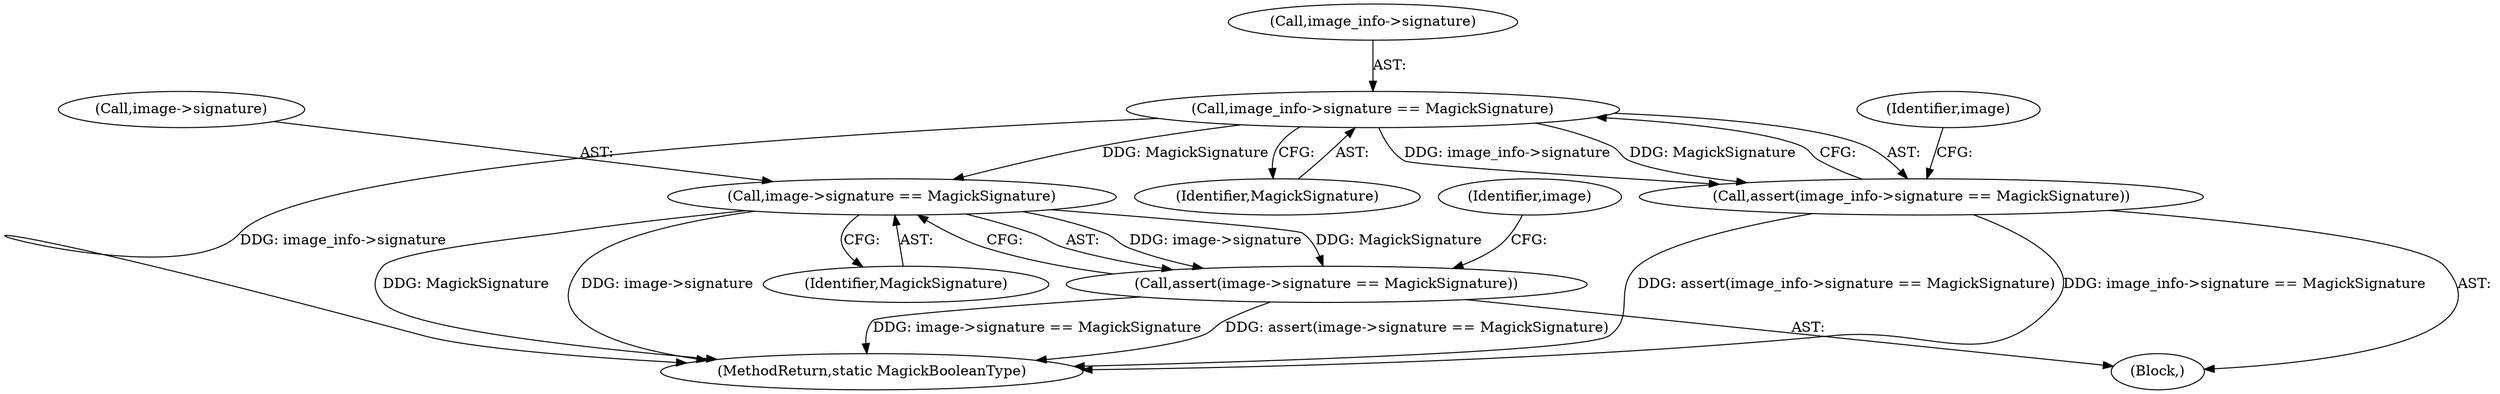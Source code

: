 digraph "0_ImageMagick_859084b4fd966ac007965c3d85caabccd8aee9b4@pointer" {
"1000152" [label="(Call,image_info->signature == MagickSignature)"];
"1000151" [label="(Call,assert(image_info->signature == MagickSignature))"];
"1000164" [label="(Call,image->signature == MagickSignature)"];
"1000163" [label="(Call,assert(image->signature == MagickSignature))"];
"1000163" [label="(Call,assert(image->signature == MagickSignature))"];
"1000153" [label="(Call,image_info->signature)"];
"1000152" [label="(Call,image_info->signature == MagickSignature)"];
"1000156" [label="(Identifier,MagickSignature)"];
"1000164" [label="(Call,image->signature == MagickSignature)"];
"1000172" [label="(Identifier,image)"];
"1000159" [label="(Identifier,image)"];
"1000168" [label="(Identifier,MagickSignature)"];
"1000151" [label="(Call,assert(image_info->signature == MagickSignature))"];
"1001970" [label="(MethodReturn,static MagickBooleanType)"];
"1000118" [label="(Block,)"];
"1000165" [label="(Call,image->signature)"];
"1000152" -> "1000151"  [label="AST: "];
"1000152" -> "1000156"  [label="CFG: "];
"1000153" -> "1000152"  [label="AST: "];
"1000156" -> "1000152"  [label="AST: "];
"1000151" -> "1000152"  [label="CFG: "];
"1000152" -> "1001970"  [label="DDG: image_info->signature"];
"1000152" -> "1000151"  [label="DDG: image_info->signature"];
"1000152" -> "1000151"  [label="DDG: MagickSignature"];
"1000152" -> "1000164"  [label="DDG: MagickSignature"];
"1000151" -> "1000118"  [label="AST: "];
"1000159" -> "1000151"  [label="CFG: "];
"1000151" -> "1001970"  [label="DDG: assert(image_info->signature == MagickSignature)"];
"1000151" -> "1001970"  [label="DDG: image_info->signature == MagickSignature"];
"1000164" -> "1000163"  [label="AST: "];
"1000164" -> "1000168"  [label="CFG: "];
"1000165" -> "1000164"  [label="AST: "];
"1000168" -> "1000164"  [label="AST: "];
"1000163" -> "1000164"  [label="CFG: "];
"1000164" -> "1001970"  [label="DDG: MagickSignature"];
"1000164" -> "1001970"  [label="DDG: image->signature"];
"1000164" -> "1000163"  [label="DDG: image->signature"];
"1000164" -> "1000163"  [label="DDG: MagickSignature"];
"1000163" -> "1000118"  [label="AST: "];
"1000172" -> "1000163"  [label="CFG: "];
"1000163" -> "1001970"  [label="DDG: image->signature == MagickSignature"];
"1000163" -> "1001970"  [label="DDG: assert(image->signature == MagickSignature)"];
}
